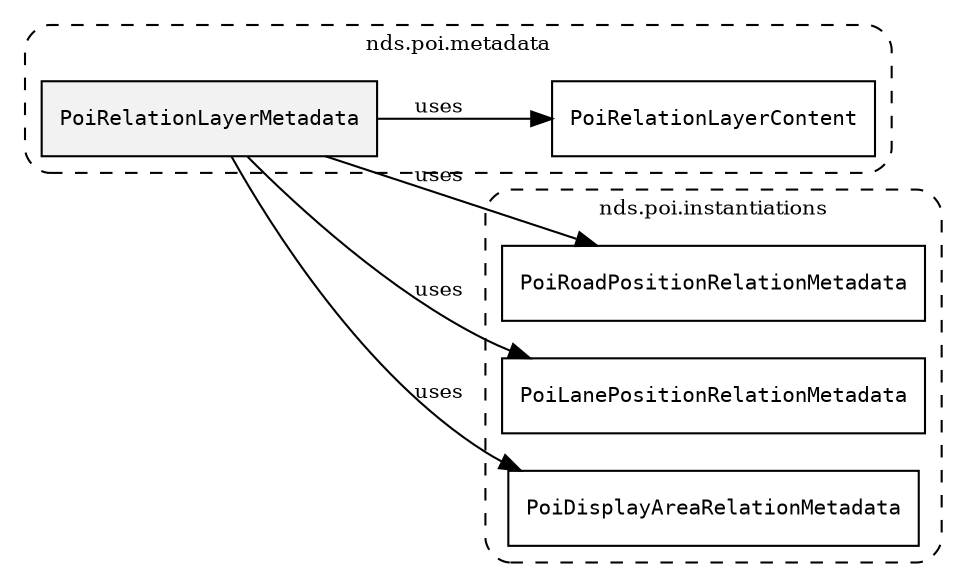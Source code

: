 /**
 * This dot file creates symbol collaboration diagram for PoiRelationLayerMetadata.
 */
digraph ZSERIO
{
    node [shape=box, fontsize=10];
    rankdir="LR";
    fontsize=10;
    tooltip="PoiRelationLayerMetadata collaboration diagram";

    subgraph "cluster_nds.poi.metadata"
    {
        style="dashed, rounded";
        label="nds.poi.metadata";
        tooltip="Package nds.poi.metadata";
        href="../../../content/packages/nds.poi.metadata.html#Package-nds-poi-metadata";
        target="_parent";

        "PoiRelationLayerMetadata" [style="filled", fillcolor="#0000000D", target="_parent", label=<<font face="monospace"><table align="center" border="0" cellspacing="0" cellpadding="0"><tr><td href="../../../content/packages/nds.poi.metadata.html#Structure-PoiRelationLayerMetadata" title="Structure defined in nds.poi.metadata">PoiRelationLayerMetadata</td></tr></table></font>>];
        "PoiRelationLayerContent" [target="_parent", label=<<font face="monospace"><table align="center" border="0" cellspacing="0" cellpadding="0"><tr><td href="../../../content/packages/nds.poi.metadata.html#Bitmask-PoiRelationLayerContent" title="Bitmask defined in nds.poi.metadata">PoiRelationLayerContent</td></tr></table></font>>];
    }

    subgraph "cluster_nds.poi.instantiations"
    {
        style="dashed, rounded";
        label="nds.poi.instantiations";
        tooltip="Package nds.poi.instantiations";
        href="../../../content/packages/nds.poi.instantiations.html#Package-nds-poi-instantiations";
        target="_parent";

        "PoiRoadPositionRelationMetadata" [target="_parent", label=<<font face="monospace"><table align="center" border="0" cellspacing="0" cellpadding="0"><tr><td href="../../../content/packages/nds.poi.instantiations.html#InstantiateType-PoiRoadPositionRelationMetadata" title="InstantiateType defined in nds.poi.instantiations">PoiRoadPositionRelationMetadata</td></tr></table></font>>];
        "PoiLanePositionRelationMetadata" [target="_parent", label=<<font face="monospace"><table align="center" border="0" cellspacing="0" cellpadding="0"><tr><td href="../../../content/packages/nds.poi.instantiations.html#InstantiateType-PoiLanePositionRelationMetadata" title="InstantiateType defined in nds.poi.instantiations">PoiLanePositionRelationMetadata</td></tr></table></font>>];
        "PoiDisplayAreaRelationMetadata" [target="_parent", label=<<font face="monospace"><table align="center" border="0" cellspacing="0" cellpadding="0"><tr><td href="../../../content/packages/nds.poi.instantiations.html#InstantiateType-PoiDisplayAreaRelationMetadata" title="InstantiateType defined in nds.poi.instantiations">PoiDisplayAreaRelationMetadata</td></tr></table></font>>];
    }

    "PoiRelationLayerMetadata" -> "PoiRelationLayerContent" [label="uses", fontsize=10];
    "PoiRelationLayerMetadata" -> "PoiRoadPositionRelationMetadata" [label="uses", fontsize=10];
    "PoiRelationLayerMetadata" -> "PoiLanePositionRelationMetadata" [label="uses", fontsize=10];
    "PoiRelationLayerMetadata" -> "PoiDisplayAreaRelationMetadata" [label="uses", fontsize=10];
}
